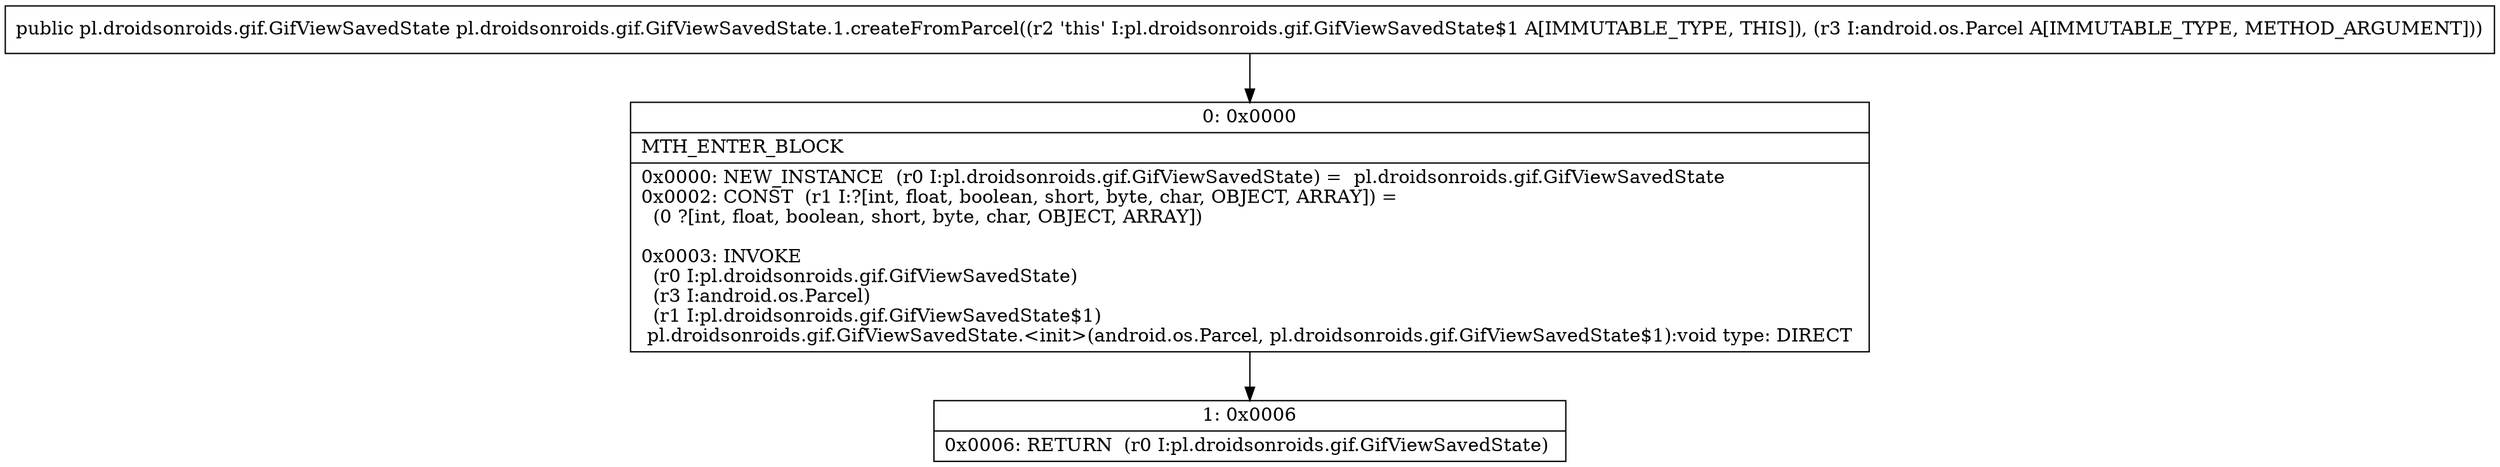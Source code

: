 digraph "CFG forpl.droidsonroids.gif.GifViewSavedState.1.createFromParcel(Landroid\/os\/Parcel;)Lpl\/droidsonroids\/gif\/GifViewSavedState;" {
Node_0 [shape=record,label="{0\:\ 0x0000|MTH_ENTER_BLOCK\l|0x0000: NEW_INSTANCE  (r0 I:pl.droidsonroids.gif.GifViewSavedState) =  pl.droidsonroids.gif.GifViewSavedState \l0x0002: CONST  (r1 I:?[int, float, boolean, short, byte, char, OBJECT, ARRAY]) = \l  (0 ?[int, float, boolean, short, byte, char, OBJECT, ARRAY])\l \l0x0003: INVOKE  \l  (r0 I:pl.droidsonroids.gif.GifViewSavedState)\l  (r3 I:android.os.Parcel)\l  (r1 I:pl.droidsonroids.gif.GifViewSavedState$1)\l pl.droidsonroids.gif.GifViewSavedState.\<init\>(android.os.Parcel, pl.droidsonroids.gif.GifViewSavedState$1):void type: DIRECT \l}"];
Node_1 [shape=record,label="{1\:\ 0x0006|0x0006: RETURN  (r0 I:pl.droidsonroids.gif.GifViewSavedState) \l}"];
MethodNode[shape=record,label="{public pl.droidsonroids.gif.GifViewSavedState pl.droidsonroids.gif.GifViewSavedState.1.createFromParcel((r2 'this' I:pl.droidsonroids.gif.GifViewSavedState$1 A[IMMUTABLE_TYPE, THIS]), (r3 I:android.os.Parcel A[IMMUTABLE_TYPE, METHOD_ARGUMENT])) }"];
MethodNode -> Node_0;
Node_0 -> Node_1;
}

